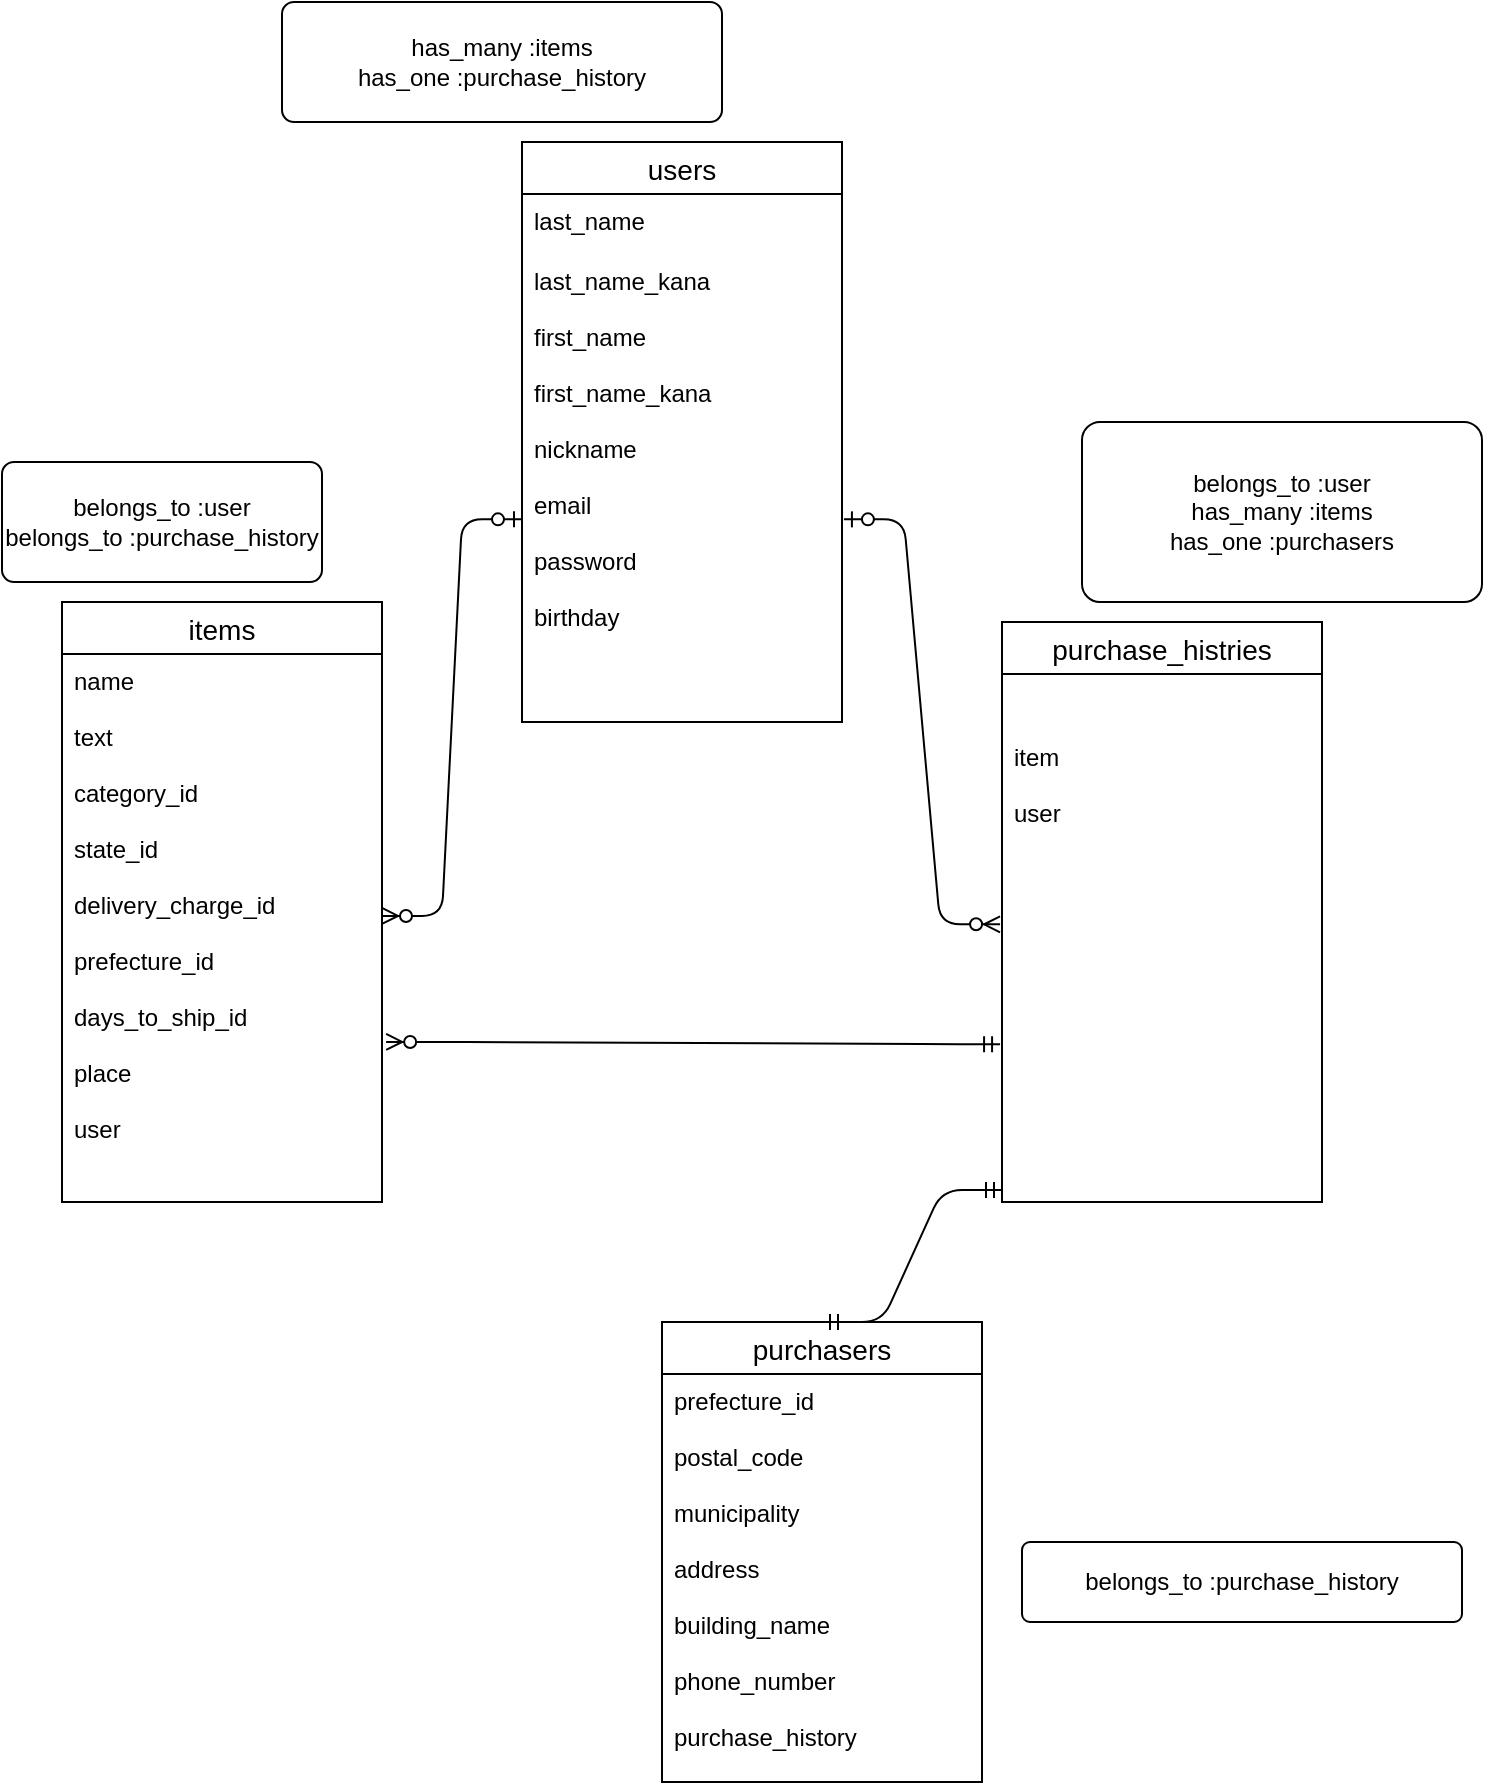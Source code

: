 <mxfile>
    <diagram id="I1-u8hTg5wmnG2TyrtBx" name="ページ1">
        <mxGraphModel dx="1080" dy="900" grid="1" gridSize="10" guides="1" tooltips="1" connect="1" arrows="1" fold="1" page="1" pageScale="1" pageWidth="827" pageHeight="1169" math="0" shadow="0">
            <root>
                <mxCell id="0"/>
                <mxCell id="1" parent="0"/>
                <mxCell id="23" value="users" style="swimlane;fontStyle=0;childLayout=stackLayout;horizontal=1;startSize=26;horizontalStack=0;resizeParent=1;resizeParentMax=0;resizeLast=0;collapsible=1;marginBottom=0;align=center;fontSize=14;" vertex="1" parent="1">
                    <mxGeometry x="290" y="240" width="160" height="290" as="geometry"/>
                </mxCell>
                <mxCell id="24" value="last_name&#10;&#10;&#10;&#10;&#10;&#10;&#10;" style="text;strokeColor=none;fillColor=none;spacingLeft=4;spacingRight=4;overflow=hidden;rotatable=0;points=[[0,0.5],[1,0.5]];portConstraint=eastwest;fontSize=12;" vertex="1" parent="23">
                    <mxGeometry y="26" width="160" height="30" as="geometry"/>
                </mxCell>
                <mxCell id="26" value="last_name_kana&#10;&#10;first_name&#10;&#10;first_name_kana&#10;&#10;nickname&#10;&#10;email&#10;&#10;password&#10;&#10;birthday" style="text;strokeColor=none;fillColor=none;spacingLeft=4;spacingRight=4;overflow=hidden;rotatable=0;points=[[0,0.5],[1,0.5]];portConstraint=eastwest;fontSize=12;" vertex="1" parent="23">
                    <mxGeometry y="56" width="160" height="234" as="geometry"/>
                </mxCell>
                <mxCell id="33" value="items" style="swimlane;fontStyle=0;childLayout=stackLayout;horizontal=1;startSize=26;horizontalStack=0;resizeParent=1;resizeParentMax=0;resizeLast=0;collapsible=1;marginBottom=0;align=center;fontSize=14;" vertex="1" parent="1">
                    <mxGeometry x="60" y="470" width="160" height="300" as="geometry"/>
                </mxCell>
                <mxCell id="35" value="name&#10;&#10;text&#10;&#10;category_id&#10;&#10;state_id&#10;&#10;delivery_charge_id&#10;&#10;prefecture_id&#10;&#10;days_to_ship_id&#10;&#10;place&#10;&#10;user&#10;&#10;&#10;&#10;&#10;&#10;&#10;&#10;" style="text;strokeColor=none;fillColor=none;spacingLeft=4;spacingRight=4;overflow=hidden;rotatable=0;points=[[0,0.5],[1,0.5]];portConstraint=eastwest;fontSize=12;" vertex="1" parent="33">
                    <mxGeometry y="26" width="160" height="274" as="geometry"/>
                </mxCell>
                <mxCell id="41" value="purchase_histries" style="swimlane;fontStyle=0;childLayout=stackLayout;horizontal=1;startSize=26;horizontalStack=0;resizeParent=1;resizeParentMax=0;resizeLast=0;collapsible=1;marginBottom=0;align=center;fontSize=14;" vertex="1" parent="1">
                    <mxGeometry x="530" y="480" width="160" height="290" as="geometry"/>
                </mxCell>
                <mxCell id="42" value="&#10;&#10;item&#10;&#10;user" style="text;strokeColor=none;fillColor=none;spacingLeft=4;spacingRight=4;overflow=hidden;rotatable=0;points=[[0,0.5],[1,0.5]];portConstraint=eastwest;fontSize=12;" vertex="1" parent="41">
                    <mxGeometry y="26" width="160" height="264" as="geometry"/>
                </mxCell>
                <mxCell id="53" value="" style="edgeStyle=entityRelationEdgeStyle;fontSize=12;html=1;endArrow=ERzeroToMany;startArrow=ERzeroToOne;exitX=1.006;exitY=0.567;exitDx=0;exitDy=0;exitPerimeter=0;entryX=-0.006;entryY=0.474;entryDx=0;entryDy=0;entryPerimeter=0;" edge="1" parent="1" source="26" target="42">
                    <mxGeometry width="100" height="100" relative="1" as="geometry">
                        <mxPoint x="470" y="670" as="sourcePoint"/>
                        <mxPoint x="570" y="570" as="targetPoint"/>
                    </mxGeometry>
                </mxCell>
                <mxCell id="54" value="" style="edgeStyle=entityRelationEdgeStyle;fontSize=12;html=1;endArrow=ERzeroToMany;startArrow=ERzeroToOne;exitX=0;exitY=0.567;exitDx=0;exitDy=0;exitPerimeter=0;entryX=1;entryY=0.478;entryDx=0;entryDy=0;entryPerimeter=0;" edge="1" parent="1" source="26" target="35">
                    <mxGeometry width="100" height="100" relative="1" as="geometry">
                        <mxPoint x="470" y="670" as="sourcePoint"/>
                        <mxPoint x="570" y="570" as="targetPoint"/>
                    </mxGeometry>
                </mxCell>
                <mxCell id="57" value="belongs_to :user&lt;br&gt;belongs_to :purchase_history" style="rounded=1;arcSize=10;whiteSpace=wrap;html=1;align=center;" vertex="1" parent="1">
                    <mxGeometry x="30" y="400" width="160" height="60" as="geometry"/>
                </mxCell>
                <mxCell id="58" value="belongs_to :user&lt;br&gt;has_many :items&lt;br&gt;has_one :purchasers" style="rounded=1;arcSize=10;whiteSpace=wrap;html=1;align=center;" vertex="1" parent="1">
                    <mxGeometry x="570" y="380" width="200" height="90" as="geometry"/>
                </mxCell>
                <mxCell id="62" value="&lt;span&gt;has_many :items&lt;/span&gt;&lt;br&gt;&lt;span&gt;has_one :purchase_history&lt;/span&gt;" style="rounded=1;arcSize=10;whiteSpace=wrap;html=1;align=center;" vertex="1" parent="1">
                    <mxGeometry x="170" y="170" width="220" height="60" as="geometry"/>
                </mxCell>
                <mxCell id="68" value="purchasers" style="swimlane;fontStyle=0;childLayout=stackLayout;horizontal=1;startSize=26;horizontalStack=0;resizeParent=1;resizeParentMax=0;resizeLast=0;collapsible=1;marginBottom=0;align=center;fontSize=14;" vertex="1" parent="1">
                    <mxGeometry x="360" y="830" width="160" height="230" as="geometry"/>
                </mxCell>
                <mxCell id="69" value="prefecture_id&#10;&#10;postal_code&#10;&#10;municipality&#10;&#10;address&#10;&#10;building_name&#10;&#10;phone_number&#10;&#10;purchase_history&#10;&#10;" style="text;strokeColor=none;fillColor=none;spacingLeft=4;spacingRight=4;overflow=hidden;rotatable=0;points=[[0,0.5],[1,0.5]];portConstraint=eastwest;fontSize=12;" vertex="1" parent="68">
                    <mxGeometry y="26" width="160" height="204" as="geometry"/>
                </mxCell>
                <mxCell id="73" value="" style="edgeStyle=entityRelationEdgeStyle;fontSize=12;html=1;endArrow=ERmandOne;startArrow=ERmandOne;exitX=0.5;exitY=0;exitDx=0;exitDy=0;" edge="1" parent="1" source="68">
                    <mxGeometry width="100" height="100" relative="1" as="geometry">
                        <mxPoint x="470" y="670" as="sourcePoint"/>
                        <mxPoint x="530" y="764" as="targetPoint"/>
                    </mxGeometry>
                </mxCell>
                <mxCell id="75" value="" style="edgeStyle=entityRelationEdgeStyle;fontSize=12;html=1;endArrow=ERzeroToMany;startArrow=ERmandOne;entryX=1.013;entryY=0.708;entryDx=0;entryDy=0;entryPerimeter=0;exitX=-0.006;exitY=0.701;exitDx=0;exitDy=0;exitPerimeter=0;" edge="1" parent="1" source="42" target="35">
                    <mxGeometry width="100" height="100" relative="1" as="geometry">
                        <mxPoint x="510" y="690" as="sourcePoint"/>
                        <mxPoint x="240" y="700" as="targetPoint"/>
                    </mxGeometry>
                </mxCell>
                <mxCell id="78" value="belongs_to :purchase_history" style="rounded=1;arcSize=10;whiteSpace=wrap;html=1;align=center;" vertex="1" parent="1">
                    <mxGeometry x="540" y="940" width="220" height="40" as="geometry"/>
                </mxCell>
            </root>
        </mxGraphModel>
    </diagram>
</mxfile>